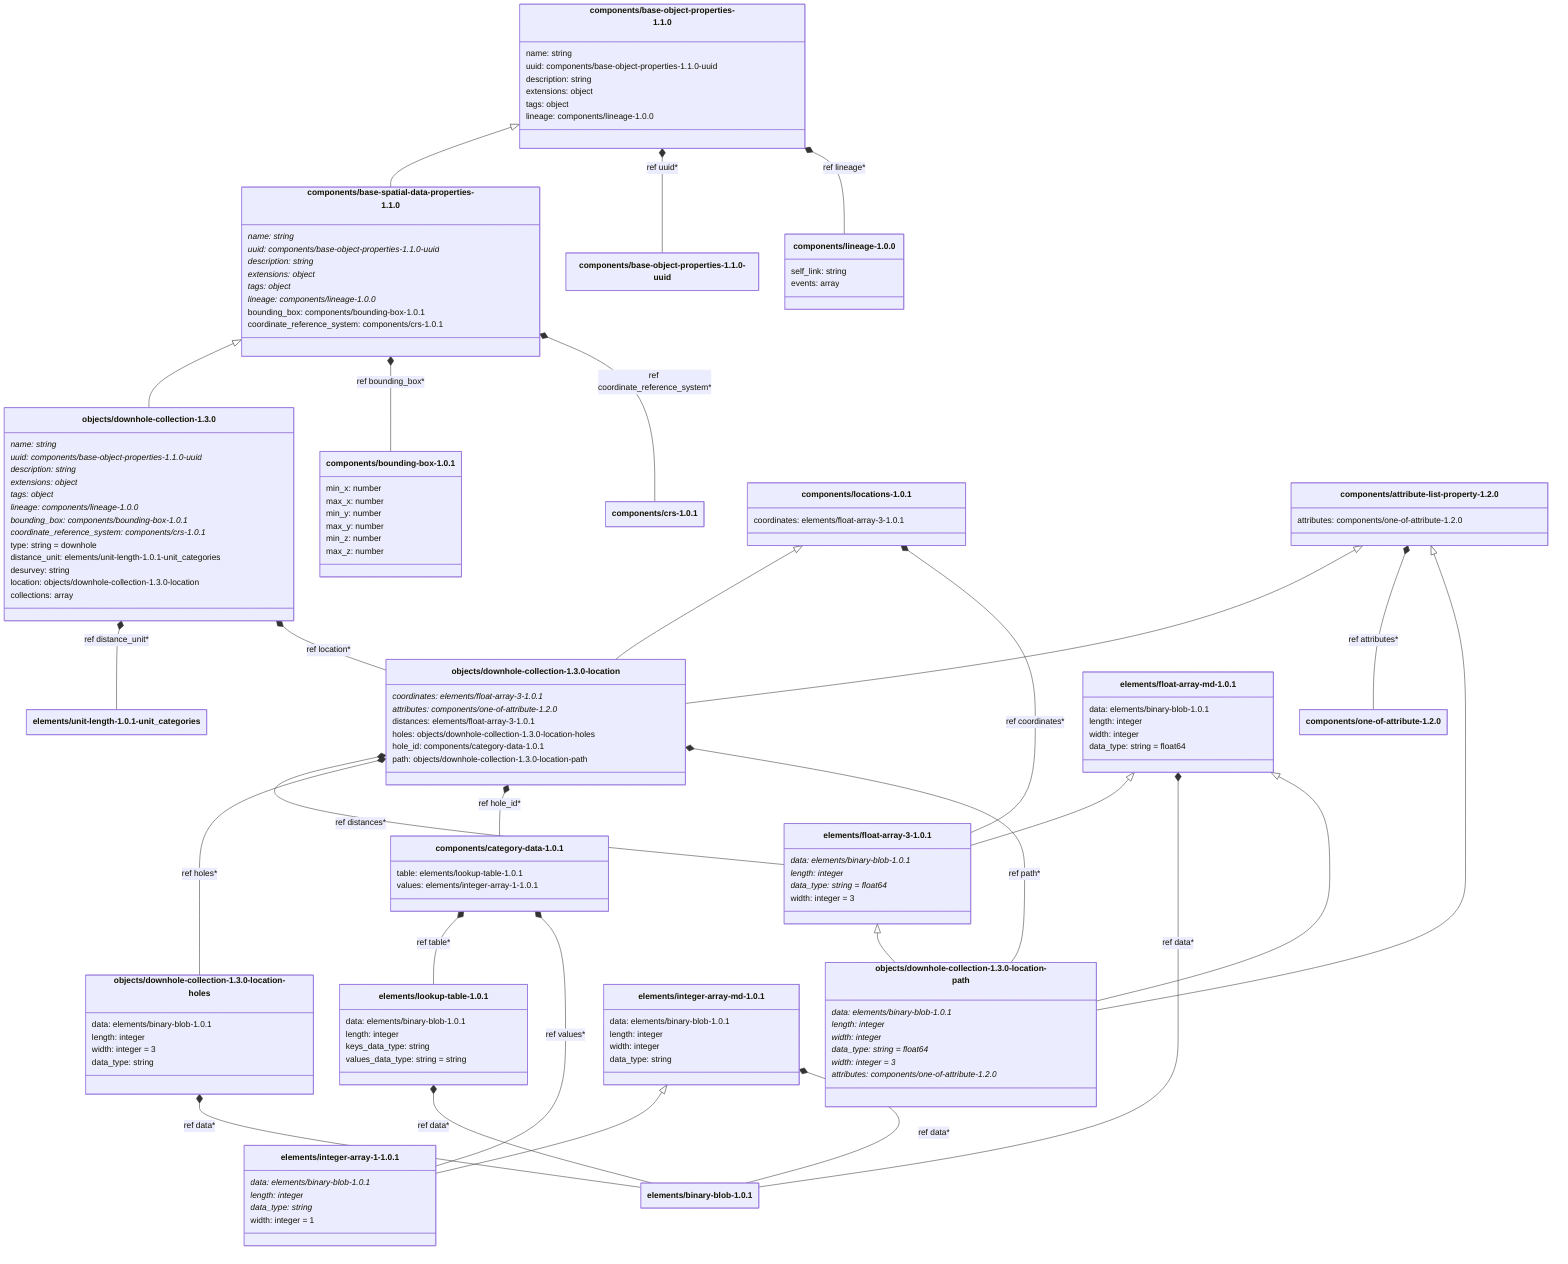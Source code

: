 ---
config:
    class:
        hideEmptyMembersBox: true
---

classDiagram
    class `components/base-object-properties-1.1.0`:::schemaComponent {
        name: string
        uuid: components/base-object-properties-1.1.0-uuid
        description: string
        extensions: object
        tags: object
        lineage: components/lineage-1.0.0
    }
    class `components/base-spatial-data-properties-1.1.0`:::schemaComponent {
        name: string*
        uuid: components/base-object-properties-1.1.0-uuid*
        description: string*
        extensions: object*
        tags: object*
        lineage: components/lineage-1.0.0*
        bounding_box: components/bounding-box-1.0.1
        coordinate_reference_system: components/crs-1.0.1
    }
    `components/base-object-properties-1.1.0` <|-- `components/base-spatial-data-properties-1.1.0`
    class `objects/downhole-collection-1.3.0`:::schemaObject {
        name: string*
        uuid: components/base-object-properties-1.1.0-uuid*
        description: string*
        extensions: object*
        tags: object*
        lineage: components/lineage-1.0.0*
        bounding_box: components/bounding-box-1.0.1*
        coordinate_reference_system: components/crs-1.0.1*
        type: string = downhole
        distance_unit: elements/unit-length-1.0.1-unit_categories
        desurvey: string
        location: objects/downhole-collection-1.3.0-location
        collections: array
    }
    `components/base-spatial-data-properties-1.1.0` <|-- `objects/downhole-collection-1.3.0`
    `components/base-object-properties-1.1.0` *-- `components/base-object-properties-1.1.0-uuid` : ref uuid*
    `components/base-object-properties-1.1.0` *-- `components/lineage-1.0.0` : ref lineage*
    `components/base-spatial-data-properties-1.1.0` *-- `components/bounding-box-1.0.1` : ref bounding_box*
    `components/base-spatial-data-properties-1.1.0` *-- `components/crs-1.0.1` : ref coordinate_reference_system*
    `objects/downhole-collection-1.3.0` *-- `elements/unit-length-1.0.1-unit_categories` : ref distance_unit*
    `objects/downhole-collection-1.3.0` *-- `objects/downhole-collection-1.3.0-location` : ref location*
    class `components/locations-1.0.1`:::schemaComponent {
        coordinates: elements/float-array-3-1.0.1
    }
    class `components/attribute-list-property-1.2.0`:::schemaComponent {
        attributes: components/one-of-attribute-1.2.0
    }
    class `objects/downhole-collection-1.3.0-location`:::schemaImplicit {
        coordinates: elements/float-array-3-1.0.1*
        attributes: components/one-of-attribute-1.2.0*
        distances: elements/float-array-3-1.0.1
        holes: objects/downhole-collection-1.3.0-location-holes
        hole_id: components/category-data-1.0.1
        path: objects/downhole-collection-1.3.0-location-path
    }
    `components/locations-1.0.1` <|-- `objects/downhole-collection-1.3.0-location`
    `components/attribute-list-property-1.2.0` <|-- `objects/downhole-collection-1.3.0-location`
    `components/locations-1.0.1` *-- `elements/float-array-3-1.0.1` : ref coordinates*
    `components/attribute-list-property-1.2.0` *-- `components/one-of-attribute-1.2.0` : ref attributes*
    `objects/downhole-collection-1.3.0-location` *-- `elements/float-array-3-1.0.1` : ref distances*
    `objects/downhole-collection-1.3.0-location` *-- `objects/downhole-collection-1.3.0-location-holes` : ref holes*
    `objects/downhole-collection-1.3.0-location` *-- `components/category-data-1.0.1` : ref hole_id*
    `objects/downhole-collection-1.3.0-location` *-- `objects/downhole-collection-1.3.0-location-path` : ref path*
    class `components/one-of-attribute-1.2.0`:::schemaComponent {
    }
    class `components/category-data-1.0.1`:::schemaComponent {
        table: elements/lookup-table-1.0.1
        values: elements/integer-array-1-1.0.1
    }
    `components/category-data-1.0.1` *-- `elements/lookup-table-1.0.1` : ref table*
    `components/category-data-1.0.1` *-- `elements/integer-array-1-1.0.1` : ref values*
    class `elements/lookup-table-1.0.1`:::schemaElement {
        data: elements/binary-blob-1.0.1
        length: integer
        keys_data_type: string
        values_data_type: string = string
    }
    `elements/lookup-table-1.0.1` *-- `elements/binary-blob-1.0.1` : ref data*
    class `elements/binary-blob-1.0.1`:::schemaElement {
    }
    class `elements/integer-array-md-1.0.1`:::schemaElement {
        data: elements/binary-blob-1.0.1
        length: integer
        width: integer
        data_type: string
    }
    class `elements/integer-array-1-1.0.1`:::schemaElement {
        data: elements/binary-blob-1.0.1*
        length: integer*
        data_type: string*
        width: integer = 1
    }
    `elements/integer-array-md-1.0.1` <|-- `elements/integer-array-1-1.0.1`
    `elements/integer-array-md-1.0.1` *-- `elements/binary-blob-1.0.1` : ref data*
    class `elements/float-array-md-1.0.1`:::schemaElement {
        data: elements/binary-blob-1.0.1
        length: integer
        width: integer
        data_type: string = float64
    }
    class `elements/float-array-3-1.0.1`:::schemaElement {
        data: elements/binary-blob-1.0.1*
        length: integer*
        data_type: string = float64*
        width: integer = 3
    }
    `elements/float-array-md-1.0.1` <|-- `elements/float-array-3-1.0.1`
    `elements/float-array-md-1.0.1` *-- `elements/binary-blob-1.0.1` : ref data*
    class `objects/downhole-collection-1.3.0-location-path`:::schemaImplicit {
        data: elements/binary-blob-1.0.1*
        length: integer*
        width: integer*
        data_type: string = float64*
        width: integer = 3*
        attributes: components/one-of-attribute-1.2.0*
    }
    `elements/float-array-md-1.0.1` <|-- `objects/downhole-collection-1.3.0-location-path`
    `elements/float-array-3-1.0.1` <|-- `objects/downhole-collection-1.3.0-location-path`
    `components/attribute-list-property-1.2.0` <|-- `objects/downhole-collection-1.3.0-location-path`
    class `objects/downhole-collection-1.3.0-location-holes`:::schemaImplicit {
        data: elements/binary-blob-1.0.1
        length: integer
        width: integer = 3
        data_type: string
    }
    `objects/downhole-collection-1.3.0-location-holes` *-- `elements/binary-blob-1.0.1` : ref data*
    class `components/lineage-1.0.0`:::schemaComponent {
        self_link: string
        events: array
    }
    class `components/bounding-box-1.0.1`:::schemaComponent {
        min_x: number
        max_x: number
        min_y: number
        max_y: number
        min_z: number
        max_z: number
    }
    class `components/base-object-properties-1.1.0-uuid`:::schemaImplicit {
    }
    class `elements/unit-length-1.0.1-unit_categories`:::schemaImplicit {
    }
    class `components/crs-1.0.1`:::schemaComponent {
    }